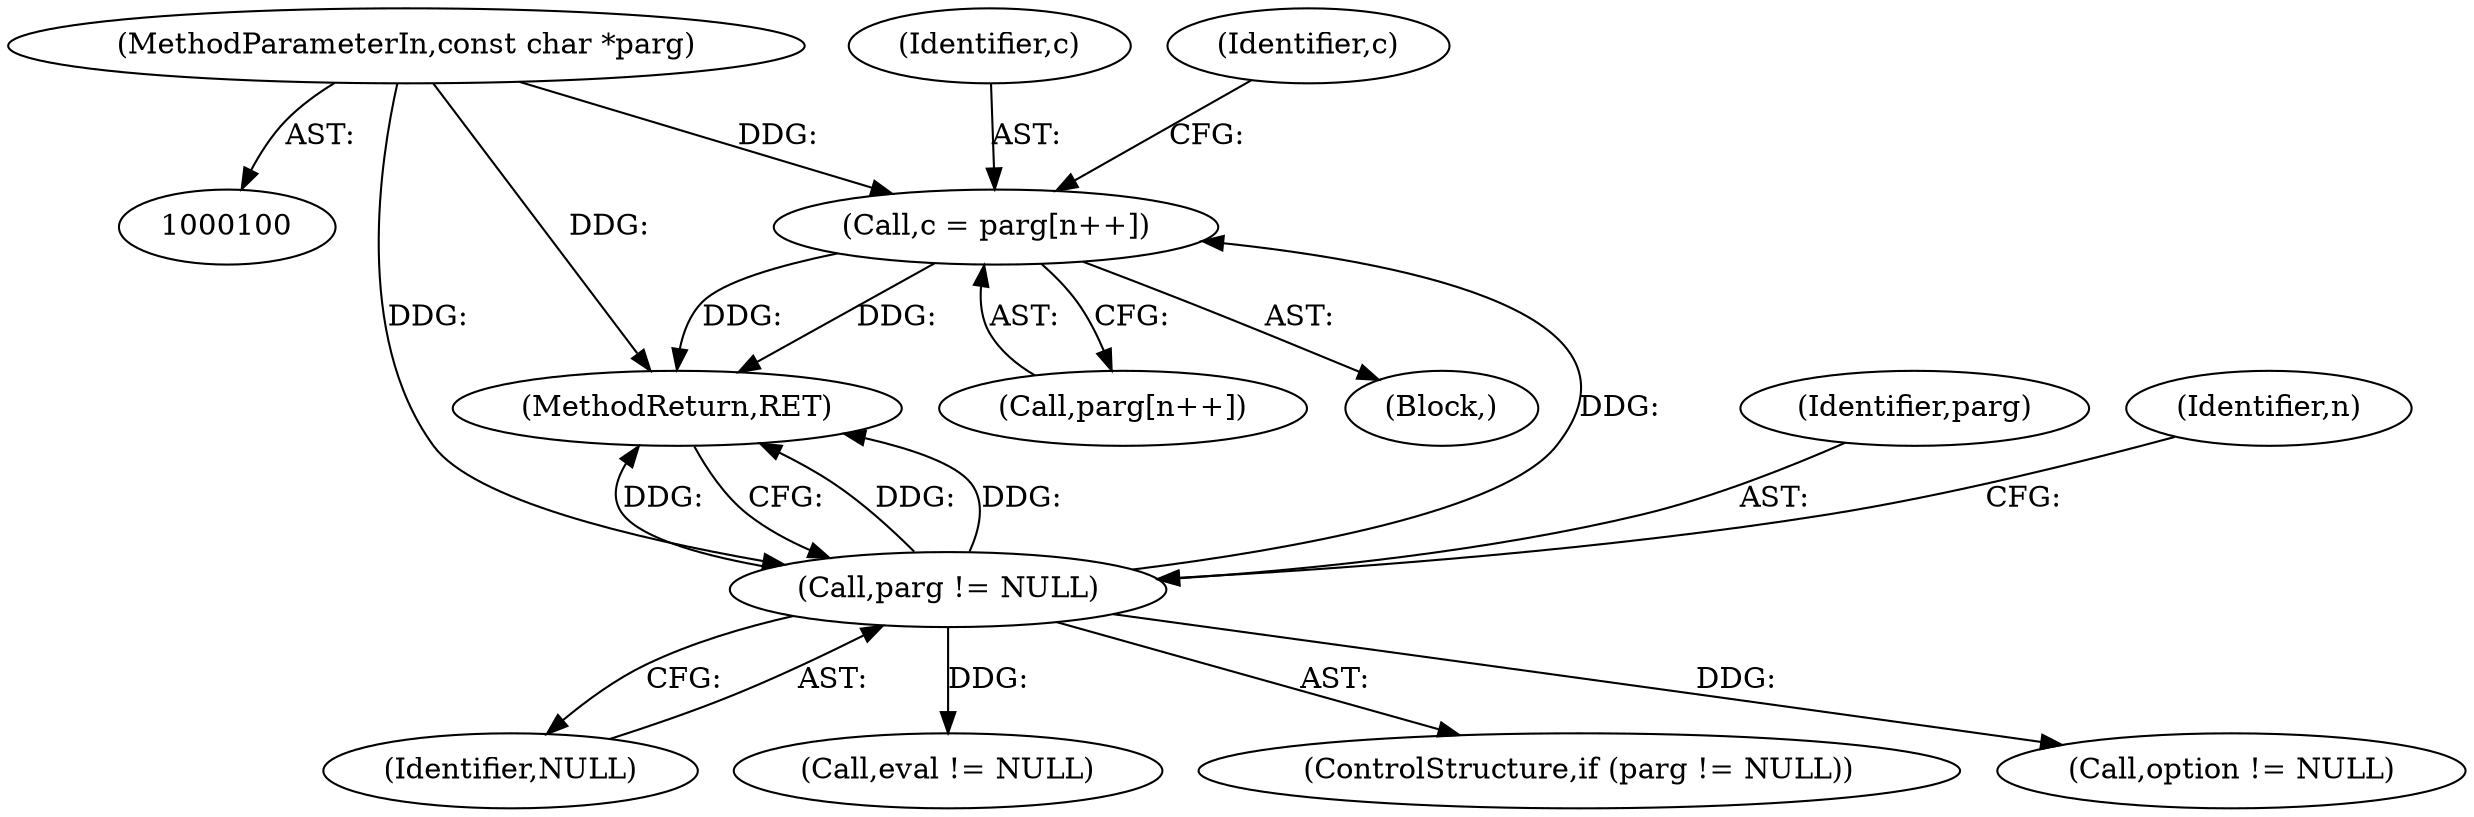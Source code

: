 digraph "0_php-src_5b597a2e5b28e2d5a52fc1be13f425f08f47cb62?w=1_4@array" {
"1000130" [label="(Call,c = parg[n++])"];
"1000118" [label="(Call,parg != NULL)"];
"1000101" [label="(MethodParameterIn,const char *parg)"];
"1000137" [label="(Identifier,c)"];
"1000120" [label="(Identifier,NULL)"];
"1000131" [label="(Identifier,c)"];
"1000130" [label="(Call,c = parg[n++])"];
"1000226" [label="(Call,eval != NULL)"];
"1000119" [label="(Identifier,parg)"];
"1000117" [label="(ControlStructure,if (parg != NULL))"];
"1000118" [label="(Call,parg != NULL)"];
"1000244" [label="(MethodReturn,RET)"];
"1000132" [label="(Call,parg[n++])"];
"1000101" [label="(MethodParameterIn,const char *parg)"];
"1000123" [label="(Identifier,n)"];
"1000129" [label="(Block,)"];
"1000237" [label="(Call,option != NULL)"];
"1000130" -> "1000129"  [label="AST: "];
"1000130" -> "1000132"  [label="CFG: "];
"1000131" -> "1000130"  [label="AST: "];
"1000132" -> "1000130"  [label="AST: "];
"1000137" -> "1000130"  [label="CFG: "];
"1000130" -> "1000244"  [label="DDG: "];
"1000130" -> "1000244"  [label="DDG: "];
"1000118" -> "1000130"  [label="DDG: "];
"1000101" -> "1000130"  [label="DDG: "];
"1000118" -> "1000117"  [label="AST: "];
"1000118" -> "1000120"  [label="CFG: "];
"1000119" -> "1000118"  [label="AST: "];
"1000120" -> "1000118"  [label="AST: "];
"1000123" -> "1000118"  [label="CFG: "];
"1000244" -> "1000118"  [label="CFG: "];
"1000118" -> "1000244"  [label="DDG: "];
"1000118" -> "1000244"  [label="DDG: "];
"1000118" -> "1000244"  [label="DDG: "];
"1000101" -> "1000118"  [label="DDG: "];
"1000118" -> "1000226"  [label="DDG: "];
"1000118" -> "1000237"  [label="DDG: "];
"1000101" -> "1000100"  [label="AST: "];
"1000101" -> "1000244"  [label="DDG: "];
}

